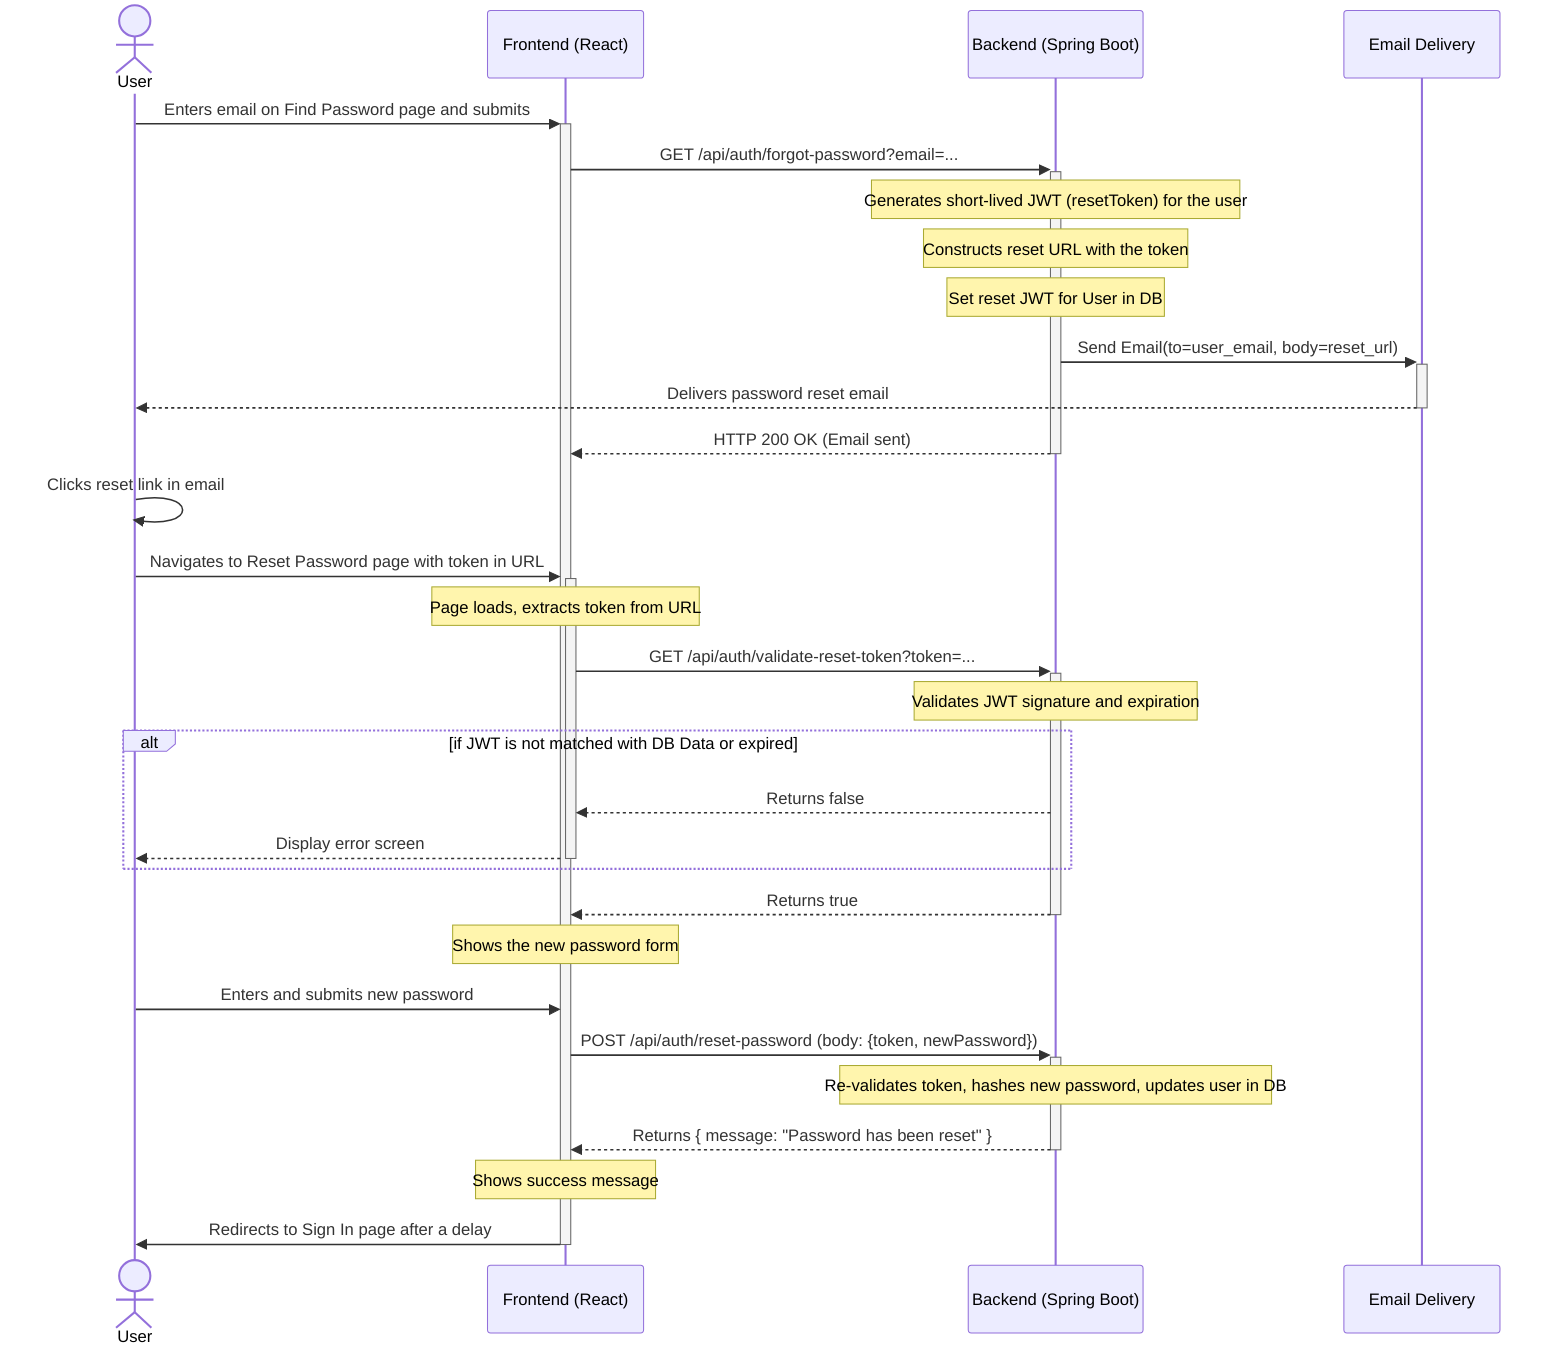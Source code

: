 sequenceDiagram
    actor User
    participant Frontend as Frontend (React)
    participant Backend as Backend (Spring Boot)
    participant EmailService as Email Delivery

    User->>+Frontend: Enters email on Find Password page and submits
    Frontend->>+Backend: GET /api/auth/forgot-password?email=...
    
    Note over Backend: Generates short-lived JWT (resetToken) for the user
    Note over Backend: Constructs reset URL with the token
    Note over Backend: Set reset JWT for User in DB

    Backend->>+EmailService: Send Email(to=user_email, body=reset_url)
    EmailService-->>-User: Delivers password reset email
    Backend-->>-Frontend: HTTP 200 OK (Email sent)

    User->>User: Clicks reset link in email
    User->>+Frontend: Navigates to Reset Password page with token in URL
    
    Note over Frontend: Page loads, extracts token from URL
    Frontend->>+Backend: GET /api/auth/validate-reset-token?token=...
    Note over Backend: Validates JWT signature and expiration
    
    alt if JWT is not matched with DB Data or expired
    Backend-->>Frontend: Returns false
    Frontend-->>-User: Display error screen 
    end

    Backend-->>-Frontend: Returns true

    Note over Frontend: Shows the new password form
    User->>Frontend: Enters and submits new password

    Frontend->>+Backend: POST /api/auth/reset-password (body: {token, newPassword})
    Note over Backend: Re-validates token, hashes new password, updates user in DB
    Backend-->>-Frontend: Returns { message: "Password has been reset" }

    Note over Frontend: Shows success message
    Frontend->>-User: Redirects to Sign In page after a delay